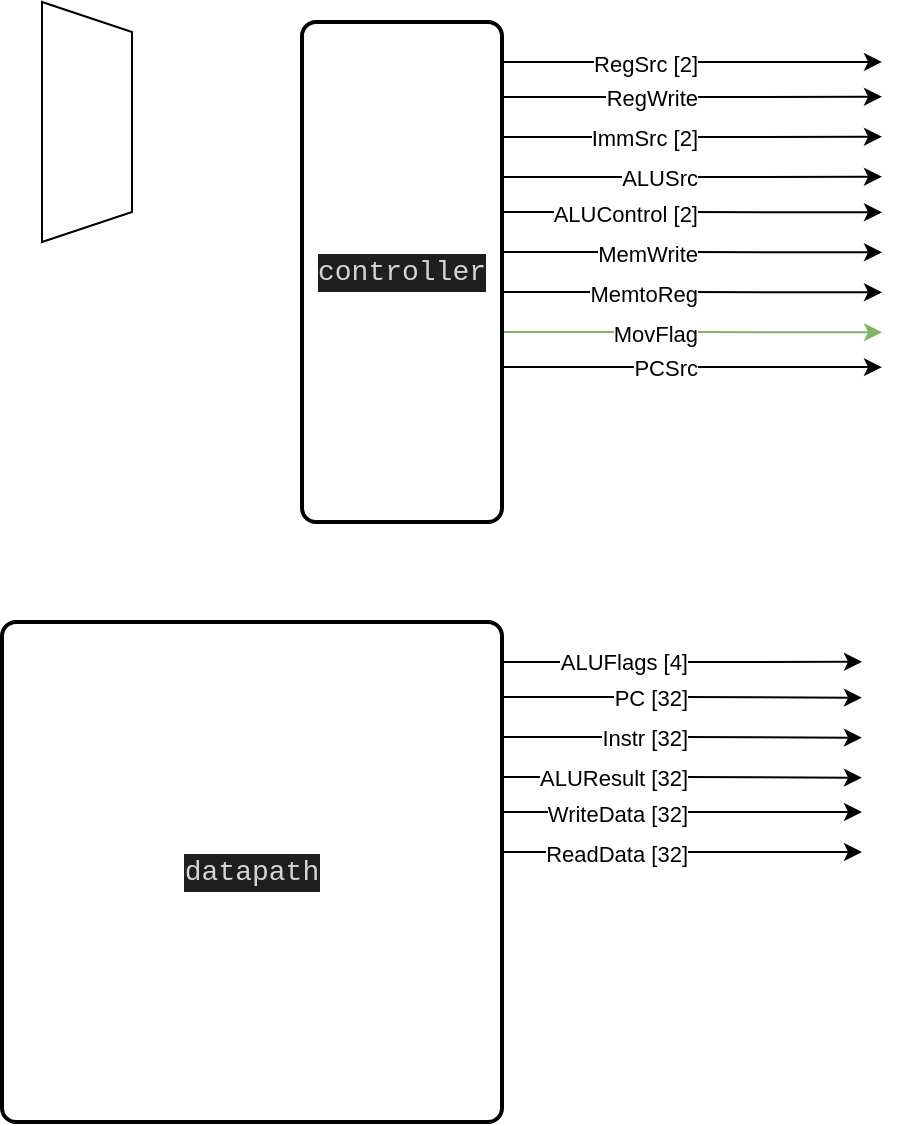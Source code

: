 <mxfile version="21.6.1" type="github">
  <diagram name="Página-1" id="vVoyAeHp4Rk1YM-1fCIQ">
    <mxGraphModel dx="1035" dy="560" grid="1" gridSize="10" guides="1" tooltips="1" connect="1" arrows="1" fold="1" page="1" pageScale="1" pageWidth="827" pageHeight="1169" math="0" shadow="0">
      <root>
        <mxCell id="0" />
        <mxCell id="1" parent="0" />
        <mxCell id="tbejQX52NWhL7G9Jqi1e-29" value="RegSrc [2]" style="edgeStyle=orthogonalEdgeStyle;rounded=0;orthogonalLoop=1;jettySize=auto;html=1;exitX=1;exitY=0.08;exitDx=0;exitDy=0;exitPerimeter=0;labelPosition=left;verticalLabelPosition=middle;align=left;verticalAlign=middle;textDirection=rtl;" edge="1" parent="1" source="tbejQX52NWhL7G9Jqi1e-9">
          <mxGeometry relative="1" as="geometry">
            <mxPoint x="570.0" y="119.957" as="targetPoint" />
          </mxGeometry>
        </mxCell>
        <mxCell id="tbejQX52NWhL7G9Jqi1e-30" value="RegWrite" style="edgeStyle=orthogonalEdgeStyle;rounded=0;orthogonalLoop=1;jettySize=auto;html=1;exitX=1;exitY=0.15;exitDx=0;exitDy=0;exitPerimeter=0;labelPosition=left;verticalLabelPosition=middle;align=left;verticalAlign=middle;textDirection=rtl;" edge="1" parent="1" source="tbejQX52NWhL7G9Jqi1e-9">
          <mxGeometry relative="1" as="geometry">
            <mxPoint x="570.0" y="137.348" as="targetPoint" />
          </mxGeometry>
        </mxCell>
        <mxCell id="tbejQX52NWhL7G9Jqi1e-31" value="ImmSrc [2]" style="edgeStyle=orthogonalEdgeStyle;rounded=0;orthogonalLoop=1;jettySize=auto;html=1;exitX=1;exitY=0.23;exitDx=0;exitDy=0;exitPerimeter=0;labelPosition=left;verticalLabelPosition=middle;align=left;verticalAlign=middle;textDirection=rtl;" edge="1" parent="1" source="tbejQX52NWhL7G9Jqi1e-9">
          <mxGeometry relative="1" as="geometry">
            <mxPoint x="570.0" y="157.348" as="targetPoint" />
          </mxGeometry>
        </mxCell>
        <mxCell id="tbejQX52NWhL7G9Jqi1e-32" value="ALUSrc" style="edgeStyle=orthogonalEdgeStyle;rounded=0;orthogonalLoop=1;jettySize=auto;html=1;exitX=1;exitY=0.31;exitDx=0;exitDy=0;exitPerimeter=0;labelPosition=left;verticalLabelPosition=middle;align=left;verticalAlign=middle;textDirection=rtl;" edge="1" parent="1" source="tbejQX52NWhL7G9Jqi1e-9">
          <mxGeometry relative="1" as="geometry">
            <mxPoint x="570.0" y="177.348" as="targetPoint" />
          </mxGeometry>
        </mxCell>
        <mxCell id="tbejQX52NWhL7G9Jqi1e-33" value="ALUControl [2]" style="edgeStyle=orthogonalEdgeStyle;rounded=0;orthogonalLoop=1;jettySize=auto;html=1;exitX=1;exitY=0.38;exitDx=0;exitDy=0;exitPerimeter=0;labelPosition=left;verticalLabelPosition=middle;align=left;verticalAlign=middle;textDirection=rtl;" edge="1" parent="1" source="tbejQX52NWhL7G9Jqi1e-9">
          <mxGeometry relative="1" as="geometry">
            <mxPoint x="570.0" y="195.174" as="targetPoint" />
          </mxGeometry>
        </mxCell>
        <mxCell id="tbejQX52NWhL7G9Jqi1e-34" value="MemWrite" style="edgeStyle=orthogonalEdgeStyle;rounded=0;orthogonalLoop=1;jettySize=auto;html=1;exitX=1;exitY=0.46;exitDx=0;exitDy=0;exitPerimeter=0;labelPosition=left;verticalLabelPosition=middle;align=left;verticalAlign=middle;textDirection=rtl;" edge="1" parent="1" source="tbejQX52NWhL7G9Jqi1e-9">
          <mxGeometry relative="1" as="geometry">
            <mxPoint x="570.0" y="215.174" as="targetPoint" />
          </mxGeometry>
        </mxCell>
        <mxCell id="tbejQX52NWhL7G9Jqi1e-35" value="MemtoReg" style="edgeStyle=orthogonalEdgeStyle;rounded=0;orthogonalLoop=1;jettySize=auto;html=1;exitX=1;exitY=0.54;exitDx=0;exitDy=0;exitPerimeter=0;labelPosition=left;verticalLabelPosition=middle;align=left;verticalAlign=middle;textDirection=rtl;" edge="1" parent="1" source="tbejQX52NWhL7G9Jqi1e-9">
          <mxGeometry relative="1" as="geometry">
            <mxPoint x="570.0" y="235.174" as="targetPoint" />
          </mxGeometry>
        </mxCell>
        <mxCell id="tbejQX52NWhL7G9Jqi1e-36" value="MovFlag" style="edgeStyle=orthogonalEdgeStyle;rounded=0;orthogonalLoop=1;jettySize=auto;html=1;exitX=1;exitY=0.62;exitDx=0;exitDy=0;exitPerimeter=0;fillColor=#d5e8d4;strokeColor=#82b366;labelPosition=left;verticalLabelPosition=middle;align=left;verticalAlign=middle;textDirection=rtl;" edge="1" parent="1" source="tbejQX52NWhL7G9Jqi1e-9">
          <mxGeometry relative="1" as="geometry">
            <mxPoint x="570.0" y="255.174" as="targetPoint" />
          </mxGeometry>
        </mxCell>
        <mxCell id="tbejQX52NWhL7G9Jqi1e-37" value="PCSrc" style="edgeStyle=orthogonalEdgeStyle;rounded=0;orthogonalLoop=1;jettySize=auto;html=1;exitX=1;exitY=0.69;exitDx=0;exitDy=0;exitPerimeter=0;labelPosition=left;verticalLabelPosition=middle;align=left;verticalAlign=middle;textDirection=rtl;" edge="1" parent="1" source="tbejQX52NWhL7G9Jqi1e-9">
          <mxGeometry relative="1" as="geometry">
            <mxPoint x="570.0" y="272.565" as="targetPoint" />
          </mxGeometry>
        </mxCell>
        <mxCell id="tbejQX52NWhL7G9Jqi1e-9" value="&lt;div style=&quot;color: rgb(212, 212, 212); background-color: rgb(30, 30, 30); font-family: Consolas, &amp;quot;Courier New&amp;quot;, monospace; font-size: 14px; line-height: 19px;&quot;&gt;controller&lt;/div&gt;" style="rounded=1;whiteSpace=wrap;html=1;absoluteArcSize=1;arcSize=14;strokeWidth=2;points=[[0,0.08,0,0,0],[0,0.15,0,0,0],[0,0.23,0,0,0],[0,0.31,0,0,0],[0,0.38,0,0,0],[0,0.46,0,0,0],[0,0.54,0,0,0],[0,0.62,0,0,0],[0,0.69,0,0,0],[0,0.77,0,0,0],[0,0.85,0,0,0],[0,0.92,0,0,0],[1,0.08,0,0,0],[1,0.15,0,0,0],[1,0.23,0,0,0],[1,0.31,0,0,0],[1,0.38,0,0,0],[1,0.46,0,0,0],[1,0.54,0,0,0],[1,0.62,0,0,0],[1,0.69,0,0,0],[1,0.77,0,0,0],[1,0.85,0,0,0],[1,0.92,0,0,0]];" vertex="1" parent="1">
          <mxGeometry x="280" y="100" width="100" height="250" as="geometry" />
        </mxCell>
        <mxCell id="tbejQX52NWhL7G9Jqi1e-40" value="ALUFlags [4]" style="edgeStyle=orthogonalEdgeStyle;rounded=0;orthogonalLoop=1;jettySize=auto;html=1;exitX=1;exitY=0.08;exitDx=0;exitDy=0;exitPerimeter=0;align=left;labelPosition=left;verticalLabelPosition=middle;verticalAlign=middle;textDirection=rtl;" edge="1" parent="1" source="tbejQX52NWhL7G9Jqi1e-39">
          <mxGeometry relative="1" as="geometry">
            <mxPoint x="560" y="419.889" as="targetPoint" />
          </mxGeometry>
        </mxCell>
        <mxCell id="tbejQX52NWhL7G9Jqi1e-41" value="PC [32]" style="edgeStyle=orthogonalEdgeStyle;rounded=0;orthogonalLoop=1;jettySize=auto;html=1;exitX=1;exitY=0.15;exitDx=0;exitDy=0;exitPerimeter=0;labelPosition=left;verticalLabelPosition=middle;align=left;verticalAlign=middle;textDirection=rtl;" edge="1" parent="1" source="tbejQX52NWhL7G9Jqi1e-39">
          <mxGeometry relative="1" as="geometry">
            <mxPoint x="560" y="437.857" as="targetPoint" />
          </mxGeometry>
        </mxCell>
        <mxCell id="tbejQX52NWhL7G9Jqi1e-42" value="Instr [32]" style="edgeStyle=orthogonalEdgeStyle;rounded=0;orthogonalLoop=1;jettySize=auto;html=1;exitX=1;exitY=0.23;exitDx=0;exitDy=0;exitPerimeter=0;labelPosition=left;verticalLabelPosition=middle;align=left;verticalAlign=middle;textDirection=rtl;" edge="1" parent="1" source="tbejQX52NWhL7G9Jqi1e-39">
          <mxGeometry relative="1" as="geometry">
            <mxPoint x="560" y="457.857" as="targetPoint" />
          </mxGeometry>
        </mxCell>
        <mxCell id="tbejQX52NWhL7G9Jqi1e-43" value="ALUResult [32]" style="edgeStyle=orthogonalEdgeStyle;rounded=0;orthogonalLoop=1;jettySize=auto;html=1;exitX=1;exitY=0.31;exitDx=0;exitDy=0;exitPerimeter=0;labelPosition=left;verticalLabelPosition=middle;align=left;verticalAlign=middle;textDirection=rtl;" edge="1" parent="1" source="tbejQX52NWhL7G9Jqi1e-39">
          <mxGeometry relative="1" as="geometry">
            <mxPoint x="560" y="477.857" as="targetPoint" />
          </mxGeometry>
        </mxCell>
        <mxCell id="tbejQX52NWhL7G9Jqi1e-44" value="WriteData [32]" style="edgeStyle=orthogonalEdgeStyle;rounded=0;orthogonalLoop=1;jettySize=auto;html=1;exitX=1;exitY=0.38;exitDx=0;exitDy=0;exitPerimeter=0;labelPosition=left;verticalLabelPosition=middle;align=left;verticalAlign=middle;textDirection=rtl;" edge="1" parent="1" source="tbejQX52NWhL7G9Jqi1e-39">
          <mxGeometry relative="1" as="geometry">
            <mxPoint x="560" y="495" as="targetPoint" />
          </mxGeometry>
        </mxCell>
        <mxCell id="tbejQX52NWhL7G9Jqi1e-45" value="ReadData [32]" style="edgeStyle=orthogonalEdgeStyle;rounded=0;orthogonalLoop=1;jettySize=auto;html=1;exitX=1;exitY=0.46;exitDx=0;exitDy=0;exitPerimeter=0;labelPosition=left;verticalLabelPosition=middle;align=left;verticalAlign=middle;textDirection=rtl;" edge="1" parent="1" source="tbejQX52NWhL7G9Jqi1e-39">
          <mxGeometry relative="1" as="geometry">
            <mxPoint x="560" y="515" as="targetPoint" />
          </mxGeometry>
        </mxCell>
        <mxCell id="tbejQX52NWhL7G9Jqi1e-39" value="&lt;div style=&quot;color: rgb(212, 212, 212); background-color: rgb(30, 30, 30); font-family: Consolas, &amp;quot;Courier New&amp;quot;, monospace; font-size: 14px; line-height: 19px;&quot;&gt;datapath&lt;/div&gt;" style="rounded=1;whiteSpace=wrap;html=1;absoluteArcSize=1;arcSize=14;strokeWidth=2;points=[[0,0.08,0,0,0],[0,0.15,0,0,0],[0,0.23,0,0,0],[0,0.31,0,0,0],[0,0.38,0,0,0],[0,0.46,0,0,0],[0,0.54,0,0,0],[0,0.62,0,0,0],[0,0.69,0,0,0],[0,0.77,0,0,0],[0,0.85,0,0,0],[0,0.92,0,0,0],[1,0.08,0,0,0],[1,0.15,0,0,0],[1,0.23,0,0,0],[1,0.31,0,0,0],[1,0.38,0,0,0],[1,0.46,0,0,0],[1,0.54,0,0,0],[1,0.62,0,0,0],[1,0.69,0,0,0],[1,0.77,0,0,0],[1,0.85,0,0,0],[1,0.92,0,0,0]];" vertex="1" parent="1">
          <mxGeometry x="130" y="400" width="250" height="250" as="geometry" />
        </mxCell>
        <mxCell id="tbejQX52NWhL7G9Jqi1e-62" value="" style="verticalLabelPosition=middle;verticalAlign=middle;html=1;shape=trapezoid;perimeter=trapezoidPerimeter;whiteSpace=wrap;size=0.125;arcSize=10;flipV=1;labelPosition=center;align=center;strokeColor=default;fontFamily=Helvetica;fontSize=12;fontColor=default;fillColor=default;direction=north;rounded=0;shadow=0;points=[[0,0.5,0,0,0],[0.25,1,0,0,0],[0.5,0,0,0,0],[0.75,1,0,0,0],[1,0.5,0,0,0]];rotation=-180;" vertex="1" parent="1">
          <mxGeometry x="150" y="90" width="45" height="120" as="geometry" />
        </mxCell>
      </root>
    </mxGraphModel>
  </diagram>
</mxfile>
